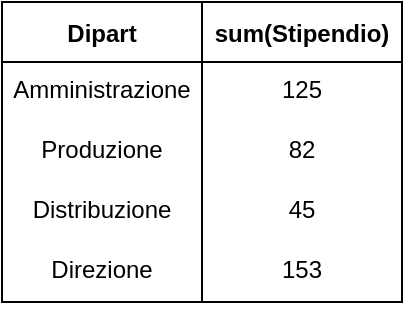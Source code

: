 <mxfile version="20.7.4" type="device"><diagram id="n2tzChIhWR2wru7YtLmf" name="Pagina-1"><mxGraphModel dx="675" dy="394" grid="1" gridSize="10" guides="1" tooltips="1" connect="1" arrows="1" fold="1" page="1" pageScale="1" pageWidth="1169" pageHeight="827" math="0" shadow="0"><root><mxCell id="0"/><mxCell id="1" parent="0"/><mxCell id="PKQ20t5gl7po0gBwH-ja-161" value="Dipart" style="swimlane;startSize=30;fontStyle=1" parent="1" vertex="1"><mxGeometry x="40" y="80" width="100" height="150" as="geometry"/></mxCell><mxCell id="PKQ20t5gl7po0gBwH-ja-162" value="Amministrazione" style="text;strokeColor=none;fillColor=none;spacingLeft=4;spacingRight=4;overflow=hidden;rotatable=0;points=[[0,0.5],[1,0.5]];portConstraint=eastwest;fontSize=12;align=center;" parent="PKQ20t5gl7po0gBwH-ja-161" vertex="1"><mxGeometry y="30" width="100" height="30" as="geometry"/></mxCell><mxCell id="SJmphC5SqXcE5F161kws-4" value="Produzione" style="text;strokeColor=none;fillColor=none;spacingLeft=4;spacingRight=4;overflow=hidden;rotatable=0;points=[[0,0.5],[1,0.5]];portConstraint=eastwest;fontSize=12;align=center;" parent="PKQ20t5gl7po0gBwH-ja-161" vertex="1"><mxGeometry y="60" width="100" height="30" as="geometry"/></mxCell><mxCell id="SJmphC5SqXcE5F161kws-8" value="82" style="text;strokeColor=none;fillColor=none;spacingLeft=4;spacingRight=4;overflow=hidden;rotatable=0;points=[[0,0.5],[1,0.5]];portConstraint=eastwest;fontSize=12;align=center;" parent="PKQ20t5gl7po0gBwH-ja-161" vertex="1"><mxGeometry x="100" y="60" width="100" height="30" as="geometry"/></mxCell><mxCell id="PKQ20t5gl7po0gBwH-ja-166" value="Distribuzione" style="text;strokeColor=none;fillColor=none;spacingLeft=4;spacingRight=4;overflow=hidden;rotatable=0;points=[[0,0.5],[1,0.5]];portConstraint=eastwest;fontSize=12;align=center;" parent="PKQ20t5gl7po0gBwH-ja-161" vertex="1"><mxGeometry y="90" width="100" height="30" as="geometry"/></mxCell><mxCell id="tePDY9cB7B8-ewXlKzno-29" value="45" style="text;strokeColor=none;fillColor=none;spacingLeft=4;spacingRight=4;overflow=hidden;rotatable=0;points=[[0,0.5],[1,0.5]];portConstraint=eastwest;fontSize=12;align=center;" parent="PKQ20t5gl7po0gBwH-ja-161" vertex="1"><mxGeometry x="100" y="90" width="100" height="30" as="geometry"/></mxCell><mxCell id="SJmphC5SqXcE5F161kws-6" value="153" style="text;strokeColor=none;fillColor=none;spacingLeft=4;spacingRight=4;overflow=hidden;rotatable=0;points=[[0,0.5],[1,0.5]];portConstraint=eastwest;fontSize=12;align=center;" parent="PKQ20t5gl7po0gBwH-ja-161" vertex="1"><mxGeometry x="100" y="120" width="100" height="30" as="geometry"/></mxCell><mxCell id="SJmphC5SqXcE5F161kws-2" value="Direzione" style="text;strokeColor=none;fillColor=none;spacingLeft=4;spacingRight=4;overflow=hidden;rotatable=0;points=[[0,0.5],[1,0.5]];portConstraint=eastwest;fontSize=12;align=center;" parent="PKQ20t5gl7po0gBwH-ja-161" vertex="1"><mxGeometry y="120" width="100" height="30" as="geometry"/></mxCell><mxCell id="tePDY9cB7B8-ewXlKzno-26" value="125" style="text;strokeColor=none;fillColor=none;spacingLeft=4;spacingRight=4;overflow=hidden;rotatable=0;points=[[0,0.5],[1,0.5]];portConstraint=eastwest;fontSize=12;align=center;" parent="PKQ20t5gl7po0gBwH-ja-161" vertex="1"><mxGeometry x="100" y="30" width="100" height="30" as="geometry"/></mxCell><mxCell id="tePDY9cB7B8-ewXlKzno-25" value="sum(Stipendio)" style="swimlane;startSize=30;fontStyle=1" parent="1" vertex="1"><mxGeometry x="140" y="80" width="100" height="150" as="geometry"/></mxCell></root></mxGraphModel></diagram></mxfile>